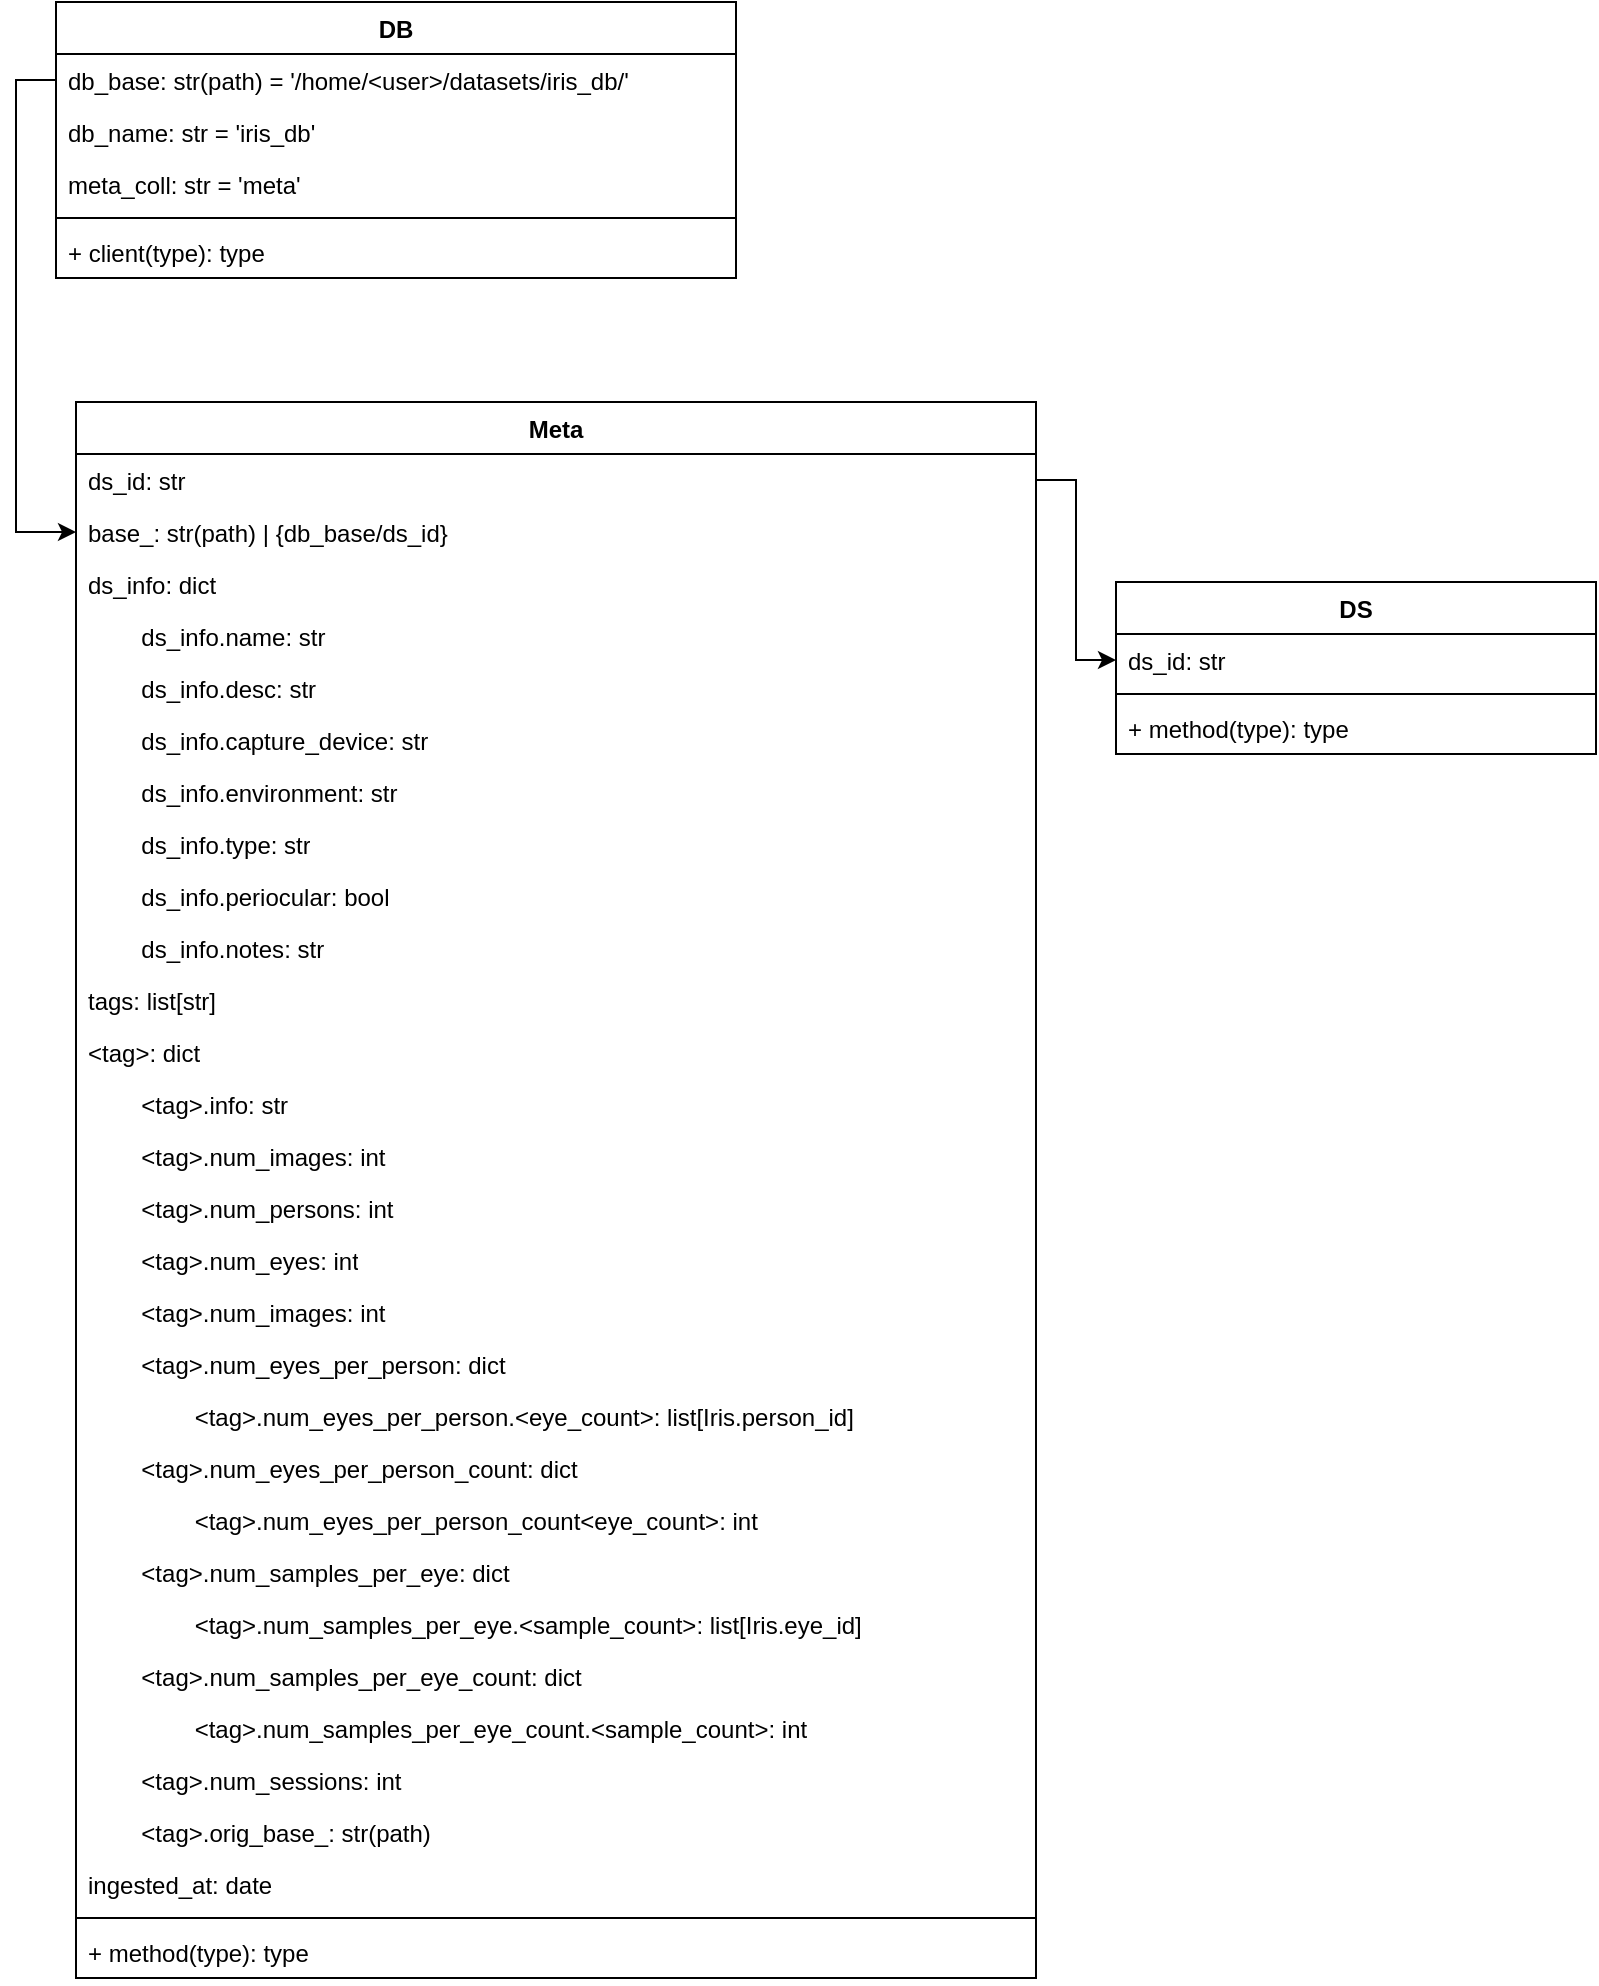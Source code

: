 <mxfile version="28.1.2">
  <diagram name="Page-1" id="9f46799a-70d6-7492-0946-bef42562c5a5">
    <mxGraphModel dx="2154" dy="2100" grid="1" gridSize="10" guides="1" tooltips="1" connect="1" arrows="1" fold="1" page="1" pageScale="1" pageWidth="1100" pageHeight="850" background="none" math="0" shadow="0">
      <root>
        <mxCell id="0" />
        <mxCell id="1" parent="0" />
        <mxCell id="DPjrWDJUwWjzI9o_3ad6-20" value="Meta" style="swimlane;fontStyle=1;align=center;verticalAlign=top;childLayout=stackLayout;horizontal=1;startSize=26;horizontalStack=0;resizeParent=1;resizeParentMax=0;resizeLast=0;collapsible=1;marginBottom=0;whiteSpace=wrap;html=1;" vertex="1" parent="1">
          <mxGeometry x="270" y="-60" width="480" height="788" as="geometry" />
        </mxCell>
        <mxCell id="DPjrWDJUwWjzI9o_3ad6-21" value="ds_id: str" style="text;strokeColor=none;fillColor=none;align=left;verticalAlign=top;spacingLeft=4;spacingRight=4;overflow=hidden;rotatable=0;points=[[0,0.5],[1,0.5]];portConstraint=eastwest;whiteSpace=wrap;html=1;" vertex="1" parent="DPjrWDJUwWjzI9o_3ad6-20">
          <mxGeometry y="26" width="480" height="26" as="geometry" />
        </mxCell>
        <mxCell id="DPjrWDJUwWjzI9o_3ad6-63" value="base_: str(path) | {db_base/ds_id}" style="text;strokeColor=none;fillColor=none;align=left;verticalAlign=top;spacingLeft=4;spacingRight=4;overflow=hidden;rotatable=0;points=[[0,0.5],[1,0.5]];portConstraint=eastwest;whiteSpace=wrap;html=1;" vertex="1" parent="DPjrWDJUwWjzI9o_3ad6-20">
          <mxGeometry y="52" width="480" height="26" as="geometry" />
        </mxCell>
        <mxCell id="DPjrWDJUwWjzI9o_3ad6-28" value="ds_info: dict" style="text;strokeColor=none;fillColor=none;align=left;verticalAlign=top;spacingLeft=4;spacingRight=4;overflow=hidden;rotatable=0;points=[[0,0.5],[1,0.5]];portConstraint=eastwest;whiteSpace=wrap;html=1;" vertex="1" parent="DPjrWDJUwWjzI9o_3ad6-20">
          <mxGeometry y="78" width="480" height="26" as="geometry" />
        </mxCell>
        <mxCell id="DPjrWDJUwWjzI9o_3ad6-29" value="&lt;span style=&quot;white-space: pre;&quot;&gt;&#x9;&lt;/span&gt;ds_info.name: str" style="text;strokeColor=none;fillColor=none;align=left;verticalAlign=top;spacingLeft=4;spacingRight=4;overflow=hidden;rotatable=0;points=[[0,0.5],[1,0.5]];portConstraint=eastwest;whiteSpace=wrap;html=1;" vertex="1" parent="DPjrWDJUwWjzI9o_3ad6-20">
          <mxGeometry y="104" width="480" height="26" as="geometry" />
        </mxCell>
        <mxCell id="DPjrWDJUwWjzI9o_3ad6-30" value="&lt;span style=&quot;white-space: pre;&quot;&gt;&#x9;&lt;/span&gt;ds_info.desc: str" style="text;strokeColor=none;fillColor=none;align=left;verticalAlign=top;spacingLeft=4;spacingRight=4;overflow=hidden;rotatable=0;points=[[0,0.5],[1,0.5]];portConstraint=eastwest;whiteSpace=wrap;html=1;" vertex="1" parent="DPjrWDJUwWjzI9o_3ad6-20">
          <mxGeometry y="130" width="480" height="26" as="geometry" />
        </mxCell>
        <mxCell id="DPjrWDJUwWjzI9o_3ad6-31" value="&lt;span style=&quot;white-space: pre;&quot;&gt;&#x9;&lt;/span&gt;ds_info.capture_device: str" style="text;strokeColor=none;fillColor=none;align=left;verticalAlign=top;spacingLeft=4;spacingRight=4;overflow=hidden;rotatable=0;points=[[0,0.5],[1,0.5]];portConstraint=eastwest;whiteSpace=wrap;html=1;" vertex="1" parent="DPjrWDJUwWjzI9o_3ad6-20">
          <mxGeometry y="156" width="480" height="26" as="geometry" />
        </mxCell>
        <mxCell id="DPjrWDJUwWjzI9o_3ad6-32" value="&lt;span style=&quot;white-space: pre;&quot;&gt;&#x9;&lt;/span&gt;ds_info.environment&lt;span style=&quot;background-color: transparent; color: light-dark(rgb(0, 0, 0), rgb(255, 255, 255));&quot;&gt;: str&lt;/span&gt;" style="text;strokeColor=none;fillColor=none;align=left;verticalAlign=top;spacingLeft=4;spacingRight=4;overflow=hidden;rotatable=0;points=[[0,0.5],[1,0.5]];portConstraint=eastwest;whiteSpace=wrap;html=1;" vertex="1" parent="DPjrWDJUwWjzI9o_3ad6-20">
          <mxGeometry y="182" width="480" height="26" as="geometry" />
        </mxCell>
        <mxCell id="DPjrWDJUwWjzI9o_3ad6-33" value="&lt;span style=&quot;white-space: pre;&quot;&gt;&#x9;&lt;/span&gt;ds_info.type&lt;span style=&quot;background-color: transparent; color: light-dark(rgb(0, 0, 0), rgb(255, 255, 255));&quot;&gt;: str&lt;/span&gt;" style="text;strokeColor=none;fillColor=none;align=left;verticalAlign=top;spacingLeft=4;spacingRight=4;overflow=hidden;rotatable=0;points=[[0,0.5],[1,0.5]];portConstraint=eastwest;whiteSpace=wrap;html=1;" vertex="1" parent="DPjrWDJUwWjzI9o_3ad6-20">
          <mxGeometry y="208" width="480" height="26" as="geometry" />
        </mxCell>
        <mxCell id="DPjrWDJUwWjzI9o_3ad6-42" value="&lt;span style=&quot;white-space: pre;&quot;&gt;&#x9;&lt;/span&gt;ds_info.periocular&lt;span style=&quot;background-color: transparent; color: light-dark(rgb(0, 0, 0), rgb(255, 255, 255));&quot;&gt;: bool&lt;/span&gt;" style="text;strokeColor=none;fillColor=none;align=left;verticalAlign=top;spacingLeft=4;spacingRight=4;overflow=hidden;rotatable=0;points=[[0,0.5],[1,0.5]];portConstraint=eastwest;whiteSpace=wrap;html=1;" vertex="1" parent="DPjrWDJUwWjzI9o_3ad6-20">
          <mxGeometry y="234" width="480" height="26" as="geometry" />
        </mxCell>
        <mxCell id="DPjrWDJUwWjzI9o_3ad6-34" value="&lt;span style=&quot;white-space: pre;&quot;&gt;&#x9;&lt;/span&gt;ds_info.notes&lt;span style=&quot;background-color: transparent; color: light-dark(rgb(0, 0, 0), rgb(255, 255, 255));&quot;&gt;: str&lt;/span&gt;" style="text;strokeColor=none;fillColor=none;align=left;verticalAlign=top;spacingLeft=4;spacingRight=4;overflow=hidden;rotatable=0;points=[[0,0.5],[1,0.5]];portConstraint=eastwest;whiteSpace=wrap;html=1;" vertex="1" parent="DPjrWDJUwWjzI9o_3ad6-20">
          <mxGeometry y="260" width="480" height="26" as="geometry" />
        </mxCell>
        <mxCell id="DPjrWDJUwWjzI9o_3ad6-43" value="tags: list[str]" style="text;strokeColor=none;fillColor=none;align=left;verticalAlign=top;spacingLeft=4;spacingRight=4;overflow=hidden;rotatable=0;points=[[0,0.5],[1,0.5]];portConstraint=eastwest;whiteSpace=wrap;html=1;" vertex="1" parent="DPjrWDJUwWjzI9o_3ad6-20">
          <mxGeometry y="286" width="480" height="26" as="geometry" />
        </mxCell>
        <mxCell id="DPjrWDJUwWjzI9o_3ad6-45" value="&amp;lt;tag&amp;gt;: dict" style="text;strokeColor=none;fillColor=none;align=left;verticalAlign=top;spacingLeft=4;spacingRight=4;overflow=hidden;rotatable=0;points=[[0,0.5],[1,0.5]];portConstraint=eastwest;whiteSpace=wrap;html=1;" vertex="1" parent="DPjrWDJUwWjzI9o_3ad6-20">
          <mxGeometry y="312" width="480" height="26" as="geometry" />
        </mxCell>
        <mxCell id="DPjrWDJUwWjzI9o_3ad6-46" value="&lt;span style=&quot;white-space: pre;&quot;&gt;&#x9;&lt;/span&gt;&amp;lt;tag&amp;gt;.info: str" style="text;strokeColor=none;fillColor=none;align=left;verticalAlign=top;spacingLeft=4;spacingRight=4;overflow=hidden;rotatable=0;points=[[0,0.5],[1,0.5]];portConstraint=eastwest;whiteSpace=wrap;html=1;" vertex="1" parent="DPjrWDJUwWjzI9o_3ad6-20">
          <mxGeometry y="338" width="480" height="26" as="geometry" />
        </mxCell>
        <mxCell id="DPjrWDJUwWjzI9o_3ad6-47" value="&lt;span style=&quot;white-space: pre;&quot;&gt;&#x9;&lt;/span&gt;&amp;lt;tag&amp;gt;.num_images: int" style="text;strokeColor=none;fillColor=none;align=left;verticalAlign=top;spacingLeft=4;spacingRight=4;overflow=hidden;rotatable=0;points=[[0,0.5],[1,0.5]];portConstraint=eastwest;whiteSpace=wrap;html=1;" vertex="1" parent="DPjrWDJUwWjzI9o_3ad6-20">
          <mxGeometry y="364" width="480" height="26" as="geometry" />
        </mxCell>
        <mxCell id="DPjrWDJUwWjzI9o_3ad6-50" value="&lt;span style=&quot;white-space: pre;&quot;&gt;&#x9;&lt;/span&gt;&amp;lt;tag&amp;gt;.num_persons: int" style="text;strokeColor=none;fillColor=none;align=left;verticalAlign=top;spacingLeft=4;spacingRight=4;overflow=hidden;rotatable=0;points=[[0,0.5],[1,0.5]];portConstraint=eastwest;whiteSpace=wrap;html=1;" vertex="1" parent="DPjrWDJUwWjzI9o_3ad6-20">
          <mxGeometry y="390" width="480" height="26" as="geometry" />
        </mxCell>
        <mxCell id="DPjrWDJUwWjzI9o_3ad6-48" value="&lt;span style=&quot;white-space: pre;&quot;&gt;&#x9;&lt;/span&gt;&amp;lt;tag&amp;gt;.num_eyes:&amp;nbsp;int" style="text;strokeColor=none;fillColor=none;align=left;verticalAlign=top;spacingLeft=4;spacingRight=4;overflow=hidden;rotatable=0;points=[[0,0.5],[1,0.5]];portConstraint=eastwest;whiteSpace=wrap;html=1;" vertex="1" parent="DPjrWDJUwWjzI9o_3ad6-20">
          <mxGeometry y="416" width="480" height="26" as="geometry" />
        </mxCell>
        <mxCell id="DPjrWDJUwWjzI9o_3ad6-49" value="&lt;span style=&quot;white-space: pre;&quot;&gt;&#x9;&lt;/span&gt;&amp;lt;tag&amp;gt;.num_images: int" style="text;strokeColor=none;fillColor=none;align=left;verticalAlign=top;spacingLeft=4;spacingRight=4;overflow=hidden;rotatable=0;points=[[0,0.5],[1,0.5]];portConstraint=eastwest;whiteSpace=wrap;html=1;" vertex="1" parent="DPjrWDJUwWjzI9o_3ad6-20">
          <mxGeometry y="442" width="480" height="26" as="geometry" />
        </mxCell>
        <mxCell id="DPjrWDJUwWjzI9o_3ad6-51" value="&lt;span style=&quot;white-space: pre;&quot;&gt;&#x9;&lt;/span&gt;&amp;lt;tag&amp;gt;.num_eyes_per_person: dict" style="text;strokeColor=none;fillColor=none;align=left;verticalAlign=top;spacingLeft=4;spacingRight=4;overflow=hidden;rotatable=0;points=[[0,0.5],[1,0.5]];portConstraint=eastwest;whiteSpace=wrap;html=1;" vertex="1" parent="DPjrWDJUwWjzI9o_3ad6-20">
          <mxGeometry y="468" width="480" height="26" as="geometry" />
        </mxCell>
        <mxCell id="DPjrWDJUwWjzI9o_3ad6-58" value="&lt;span style=&quot;white-space: pre;&quot;&gt;&lt;span style=&quot;white-space: pre;&quot;&gt;&#x9;&lt;/span&gt;&#x9;&lt;/span&gt;&amp;lt;tag&amp;gt;.num_eyes_per_person.&lt;span style=&quot;white-space: pre;&quot;&gt;&amp;lt;eye_count&amp;gt;&lt;/span&gt;: list[Iris.person_id]&amp;nbsp;" style="text;strokeColor=none;fillColor=none;align=left;verticalAlign=top;spacingLeft=4;spacingRight=4;overflow=hidden;rotatable=0;points=[[0,0.5],[1,0.5]];portConstraint=eastwest;whiteSpace=wrap;html=1;" vertex="1" parent="DPjrWDJUwWjzI9o_3ad6-20">
          <mxGeometry y="494" width="480" height="26" as="geometry" />
        </mxCell>
        <mxCell id="DPjrWDJUwWjzI9o_3ad6-54" value="&lt;span style=&quot;white-space: pre;&quot;&gt;&#x9;&lt;/span&gt;&amp;lt;tag&amp;gt;.num_eyes_per_person_count: dict" style="text;strokeColor=none;fillColor=none;align=left;verticalAlign=top;spacingLeft=4;spacingRight=4;overflow=hidden;rotatable=0;points=[[0,0.5],[1,0.5]];portConstraint=eastwest;whiteSpace=wrap;html=1;" vertex="1" parent="DPjrWDJUwWjzI9o_3ad6-20">
          <mxGeometry y="520" width="480" height="26" as="geometry" />
        </mxCell>
        <mxCell id="DPjrWDJUwWjzI9o_3ad6-55" value="&lt;span style=&quot;white-space: pre;&quot;&gt;&lt;span style=&quot;white-space: pre;&quot;&gt;&#x9;&lt;/span&gt;&#x9;&lt;/span&gt;&amp;lt;tag&amp;gt;.num_eyes_per_person_count&lt;span style=&quot;white-space: pre;&quot;&gt;&amp;lt;eye_count&amp;gt;&lt;/span&gt;: int&amp;nbsp;" style="text;strokeColor=none;fillColor=none;align=left;verticalAlign=top;spacingLeft=4;spacingRight=4;overflow=hidden;rotatable=0;points=[[0,0.5],[1,0.5]];portConstraint=eastwest;whiteSpace=wrap;html=1;" vertex="1" parent="DPjrWDJUwWjzI9o_3ad6-20">
          <mxGeometry y="546" width="480" height="26" as="geometry" />
        </mxCell>
        <mxCell id="DPjrWDJUwWjzI9o_3ad6-57" value="&lt;span style=&quot;white-space: pre;&quot;&gt;&#x9;&lt;/span&gt;&amp;lt;tag&amp;gt;.num_samples_per_eye: dict" style="text;strokeColor=none;fillColor=none;align=left;verticalAlign=top;spacingLeft=4;spacingRight=4;overflow=hidden;rotatable=0;points=[[0,0.5],[1,0.5]];portConstraint=eastwest;whiteSpace=wrap;html=1;" vertex="1" parent="DPjrWDJUwWjzI9o_3ad6-20">
          <mxGeometry y="572" width="480" height="26" as="geometry" />
        </mxCell>
        <mxCell id="DPjrWDJUwWjzI9o_3ad6-53" value="&lt;span style=&quot;white-space: pre;&quot;&gt;&#x9;&lt;/span&gt;&lt;span style=&quot;white-space: pre;&quot;&gt;&#x9;&lt;/span&gt;&amp;lt;tag&amp;gt;.num_samples_per_eye.&lt;span style=&quot;white-space: pre;&quot;&gt;&amp;lt;sample_count&amp;gt;&lt;/span&gt;: list[Iris.eye_id]&amp;nbsp;" style="text;strokeColor=none;fillColor=none;align=left;verticalAlign=top;spacingLeft=4;spacingRight=4;overflow=hidden;rotatable=0;points=[[0,0.5],[1,0.5]];portConstraint=eastwest;whiteSpace=wrap;html=1;" vertex="1" parent="DPjrWDJUwWjzI9o_3ad6-20">
          <mxGeometry y="598" width="480" height="26" as="geometry" />
        </mxCell>
        <mxCell id="DPjrWDJUwWjzI9o_3ad6-59" value="&lt;span style=&quot;white-space: pre;&quot;&gt;&#x9;&lt;/span&gt;&amp;lt;tag&amp;gt;.num_samples_per_eye_count: dict" style="text;strokeColor=none;fillColor=none;align=left;verticalAlign=top;spacingLeft=4;spacingRight=4;overflow=hidden;rotatable=0;points=[[0,0.5],[1,0.5]];portConstraint=eastwest;whiteSpace=wrap;html=1;" vertex="1" parent="DPjrWDJUwWjzI9o_3ad6-20">
          <mxGeometry y="624" width="480" height="26" as="geometry" />
        </mxCell>
        <mxCell id="DPjrWDJUwWjzI9o_3ad6-60" value="&lt;span style=&quot;white-space: pre;&quot;&gt;&lt;span style=&quot;white-space: pre;&quot;&gt;&#x9;&lt;/span&gt;&#x9;&lt;/span&gt;&amp;lt;tag&amp;gt;.num_samples_per_eye_count.&lt;span style=&quot;white-space: pre;&quot;&gt;&amp;lt;&lt;/span&gt;&lt;span style=&quot;white-space: pre;&quot;&gt;sample_count&lt;/span&gt;&lt;span style=&quot;white-space: pre;&quot;&gt;&amp;gt;&lt;/span&gt;: int&amp;nbsp;" style="text;strokeColor=none;fillColor=none;align=left;verticalAlign=top;spacingLeft=4;spacingRight=4;overflow=hidden;rotatable=0;points=[[0,0.5],[1,0.5]];portConstraint=eastwest;whiteSpace=wrap;html=1;" vertex="1" parent="DPjrWDJUwWjzI9o_3ad6-20">
          <mxGeometry y="650" width="480" height="26" as="geometry" />
        </mxCell>
        <mxCell id="DPjrWDJUwWjzI9o_3ad6-61" value="&lt;span style=&quot;white-space: pre;&quot;&gt;&#x9;&lt;/span&gt;&amp;lt;tag&amp;gt;.num_sessions: int" style="text;strokeColor=none;fillColor=none;align=left;verticalAlign=top;spacingLeft=4;spacingRight=4;overflow=hidden;rotatable=0;points=[[0,0.5],[1,0.5]];portConstraint=eastwest;whiteSpace=wrap;html=1;" vertex="1" parent="DPjrWDJUwWjzI9o_3ad6-20">
          <mxGeometry y="676" width="480" height="26" as="geometry" />
        </mxCell>
        <mxCell id="DPjrWDJUwWjzI9o_3ad6-62" value="&lt;span style=&quot;white-space: pre;&quot;&gt;&#x9;&lt;/span&gt;&amp;lt;tag&amp;gt;.orig_base_: str(path)" style="text;strokeColor=none;fillColor=none;align=left;verticalAlign=top;spacingLeft=4;spacingRight=4;overflow=hidden;rotatable=0;points=[[0,0.5],[1,0.5]];portConstraint=eastwest;whiteSpace=wrap;html=1;" vertex="1" parent="DPjrWDJUwWjzI9o_3ad6-20">
          <mxGeometry y="702" width="480" height="26" as="geometry" />
        </mxCell>
        <mxCell id="DPjrWDJUwWjzI9o_3ad6-44" value="ingested_at: date" style="text;strokeColor=none;fillColor=none;align=left;verticalAlign=top;spacingLeft=4;spacingRight=4;overflow=hidden;rotatable=0;points=[[0,0.5],[1,0.5]];portConstraint=eastwest;whiteSpace=wrap;html=1;" vertex="1" parent="DPjrWDJUwWjzI9o_3ad6-20">
          <mxGeometry y="728" width="480" height="26" as="geometry" />
        </mxCell>
        <mxCell id="DPjrWDJUwWjzI9o_3ad6-22" value="" style="line;strokeWidth=1;fillColor=none;align=left;verticalAlign=middle;spacingTop=-1;spacingLeft=3;spacingRight=3;rotatable=0;labelPosition=right;points=[];portConstraint=eastwest;strokeColor=inherit;" vertex="1" parent="DPjrWDJUwWjzI9o_3ad6-20">
          <mxGeometry y="754" width="480" height="8" as="geometry" />
        </mxCell>
        <mxCell id="DPjrWDJUwWjzI9o_3ad6-23" value="+ method(type): type" style="text;strokeColor=none;fillColor=none;align=left;verticalAlign=top;spacingLeft=4;spacingRight=4;overflow=hidden;rotatable=0;points=[[0,0.5],[1,0.5]];portConstraint=eastwest;whiteSpace=wrap;html=1;" vertex="1" parent="DPjrWDJUwWjzI9o_3ad6-20">
          <mxGeometry y="762" width="480" height="26" as="geometry" />
        </mxCell>
        <mxCell id="DPjrWDJUwWjzI9o_3ad6-64" value="DB" style="swimlane;fontStyle=1;align=center;verticalAlign=top;childLayout=stackLayout;horizontal=1;startSize=26;horizontalStack=0;resizeParent=1;resizeParentMax=0;resizeLast=0;collapsible=1;marginBottom=0;whiteSpace=wrap;html=1;" vertex="1" parent="1">
          <mxGeometry x="260" y="-260" width="340" height="138" as="geometry" />
        </mxCell>
        <mxCell id="DPjrWDJUwWjzI9o_3ad6-65" value="db_base: str(path) = &#39;/home/&amp;lt;user&amp;gt;/datasets/iris_db/&#39;" style="text;strokeColor=none;fillColor=none;align=left;verticalAlign=top;spacingLeft=4;spacingRight=4;overflow=hidden;rotatable=0;points=[[0,0.5],[1,0.5]];portConstraint=eastwest;whiteSpace=wrap;html=1;" vertex="1" parent="DPjrWDJUwWjzI9o_3ad6-64">
          <mxGeometry y="26" width="340" height="26" as="geometry" />
        </mxCell>
        <mxCell id="DPjrWDJUwWjzI9o_3ad6-70" value="db_name: str = &#39;iris_db&#39;" style="text;strokeColor=none;fillColor=none;align=left;verticalAlign=top;spacingLeft=4;spacingRight=4;overflow=hidden;rotatable=0;points=[[0,0.5],[1,0.5]];portConstraint=eastwest;whiteSpace=wrap;html=1;" vertex="1" parent="DPjrWDJUwWjzI9o_3ad6-64">
          <mxGeometry y="52" width="340" height="26" as="geometry" />
        </mxCell>
        <mxCell id="DPjrWDJUwWjzI9o_3ad6-76" value="meta_coll: str = &#39;meta&#39;" style="text;strokeColor=none;fillColor=none;align=left;verticalAlign=top;spacingLeft=4;spacingRight=4;overflow=hidden;rotatable=0;points=[[0,0.5],[1,0.5]];portConstraint=eastwest;whiteSpace=wrap;html=1;" vertex="1" parent="DPjrWDJUwWjzI9o_3ad6-64">
          <mxGeometry y="78" width="340" height="26" as="geometry" />
        </mxCell>
        <mxCell id="DPjrWDJUwWjzI9o_3ad6-66" value="" style="line;strokeWidth=1;fillColor=none;align=left;verticalAlign=middle;spacingTop=-1;spacingLeft=3;spacingRight=3;rotatable=0;labelPosition=right;points=[];portConstraint=eastwest;strokeColor=inherit;" vertex="1" parent="DPjrWDJUwWjzI9o_3ad6-64">
          <mxGeometry y="104" width="340" height="8" as="geometry" />
        </mxCell>
        <mxCell id="DPjrWDJUwWjzI9o_3ad6-67" value="+ client(type): type" style="text;strokeColor=none;fillColor=none;align=left;verticalAlign=top;spacingLeft=4;spacingRight=4;overflow=hidden;rotatable=0;points=[[0,0.5],[1,0.5]];portConstraint=eastwest;whiteSpace=wrap;html=1;" vertex="1" parent="DPjrWDJUwWjzI9o_3ad6-64">
          <mxGeometry y="112" width="340" height="26" as="geometry" />
        </mxCell>
        <mxCell id="DPjrWDJUwWjzI9o_3ad6-75" style="edgeStyle=orthogonalEdgeStyle;rounded=0;orthogonalLoop=1;jettySize=auto;html=1;exitX=0;exitY=0.5;exitDx=0;exitDy=0;entryX=0;entryY=0.5;entryDx=0;entryDy=0;" edge="1" parent="1" source="DPjrWDJUwWjzI9o_3ad6-65" target="DPjrWDJUwWjzI9o_3ad6-63">
          <mxGeometry relative="1" as="geometry" />
        </mxCell>
        <mxCell id="DPjrWDJUwWjzI9o_3ad6-77" value="DS" style="swimlane;fontStyle=1;align=center;verticalAlign=top;childLayout=stackLayout;horizontal=1;startSize=26;horizontalStack=0;resizeParent=1;resizeParentMax=0;resizeLast=0;collapsible=1;marginBottom=0;whiteSpace=wrap;html=1;" vertex="1" parent="1">
          <mxGeometry x="790" y="30" width="240" height="86" as="geometry" />
        </mxCell>
        <mxCell id="DPjrWDJUwWjzI9o_3ad6-78" value="ds_id: str" style="text;strokeColor=none;fillColor=none;align=left;verticalAlign=top;spacingLeft=4;spacingRight=4;overflow=hidden;rotatable=0;points=[[0,0.5],[1,0.5]];portConstraint=eastwest;whiteSpace=wrap;html=1;" vertex="1" parent="DPjrWDJUwWjzI9o_3ad6-77">
          <mxGeometry y="26" width="240" height="26" as="geometry" />
        </mxCell>
        <mxCell id="DPjrWDJUwWjzI9o_3ad6-79" value="" style="line;strokeWidth=1;fillColor=none;align=left;verticalAlign=middle;spacingTop=-1;spacingLeft=3;spacingRight=3;rotatable=0;labelPosition=right;points=[];portConstraint=eastwest;strokeColor=inherit;" vertex="1" parent="DPjrWDJUwWjzI9o_3ad6-77">
          <mxGeometry y="52" width="240" height="8" as="geometry" />
        </mxCell>
        <mxCell id="DPjrWDJUwWjzI9o_3ad6-80" value="+ method(type): type" style="text;strokeColor=none;fillColor=none;align=left;verticalAlign=top;spacingLeft=4;spacingRight=4;overflow=hidden;rotatable=0;points=[[0,0.5],[1,0.5]];portConstraint=eastwest;whiteSpace=wrap;html=1;" vertex="1" parent="DPjrWDJUwWjzI9o_3ad6-77">
          <mxGeometry y="60" width="240" height="26" as="geometry" />
        </mxCell>
        <mxCell id="DPjrWDJUwWjzI9o_3ad6-81" style="edgeStyle=orthogonalEdgeStyle;rounded=0;orthogonalLoop=1;jettySize=auto;html=1;entryX=0;entryY=0.5;entryDx=0;entryDy=0;" edge="1" parent="1" source="DPjrWDJUwWjzI9o_3ad6-21" target="DPjrWDJUwWjzI9o_3ad6-78">
          <mxGeometry relative="1" as="geometry" />
        </mxCell>
      </root>
    </mxGraphModel>
  </diagram>
</mxfile>
